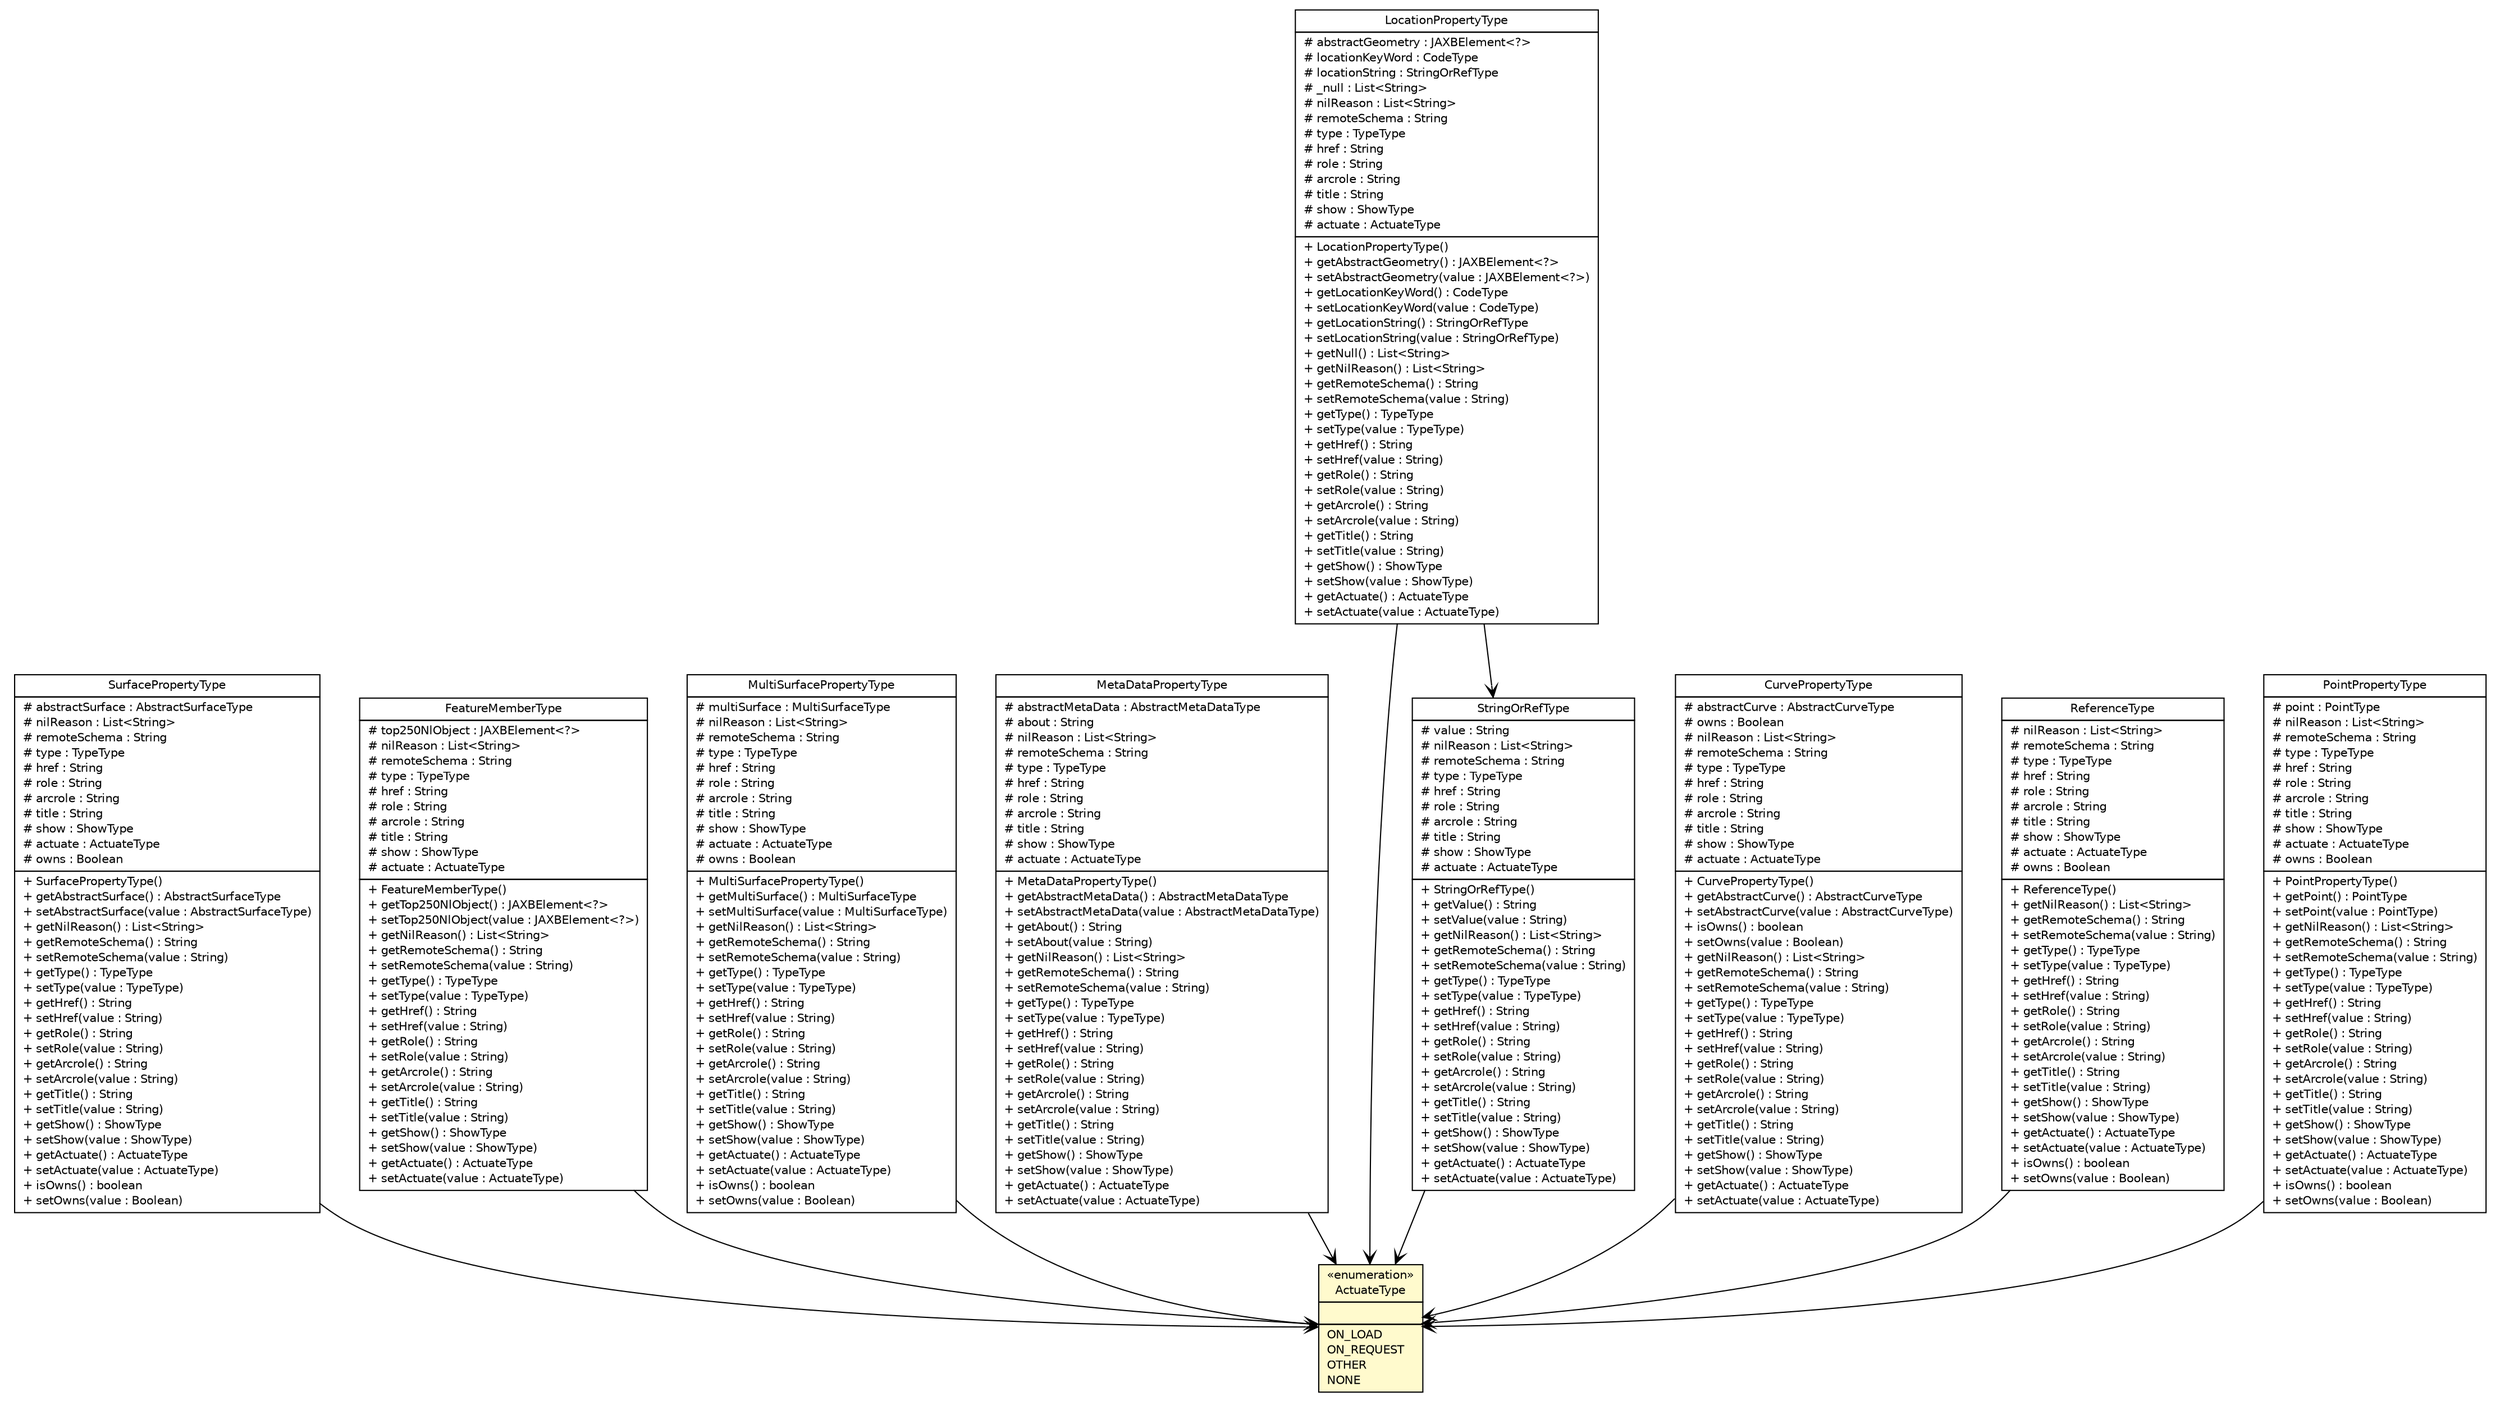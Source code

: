 #!/usr/local/bin/dot
#
# Class diagram 
# Generated by UMLGraph version R5_6-24-gf6e263 (http://www.umlgraph.org/)
#

digraph G {
	edge [fontname="Helvetica",fontsize=10,labelfontname="Helvetica",labelfontsize=10];
	node [fontname="Helvetica",fontsize=10,shape=plaintext];
	nodesep=0.25;
	ranksep=0.5;
	// nl.b3p.topnl.top250nl.SurfacePropertyType
	c5262 [label=<<table title="nl.b3p.topnl.top250nl.SurfacePropertyType" border="0" cellborder="1" cellspacing="0" cellpadding="2" port="p" href="./SurfacePropertyType.html">
		<tr><td><table border="0" cellspacing="0" cellpadding="1">
<tr><td align="center" balign="center"> SurfacePropertyType </td></tr>
		</table></td></tr>
		<tr><td><table border="0" cellspacing="0" cellpadding="1">
<tr><td align="left" balign="left"> # abstractSurface : AbstractSurfaceType </td></tr>
<tr><td align="left" balign="left"> # nilReason : List&lt;String&gt; </td></tr>
<tr><td align="left" balign="left"> # remoteSchema : String </td></tr>
<tr><td align="left" balign="left"> # type : TypeType </td></tr>
<tr><td align="left" balign="left"> # href : String </td></tr>
<tr><td align="left" balign="left"> # role : String </td></tr>
<tr><td align="left" balign="left"> # arcrole : String </td></tr>
<tr><td align="left" balign="left"> # title : String </td></tr>
<tr><td align="left" balign="left"> # show : ShowType </td></tr>
<tr><td align="left" balign="left"> # actuate : ActuateType </td></tr>
<tr><td align="left" balign="left"> # owns : Boolean </td></tr>
		</table></td></tr>
		<tr><td><table border="0" cellspacing="0" cellpadding="1">
<tr><td align="left" balign="left"> + SurfacePropertyType() </td></tr>
<tr><td align="left" balign="left"> + getAbstractSurface() : AbstractSurfaceType </td></tr>
<tr><td align="left" balign="left"> + setAbstractSurface(value : AbstractSurfaceType) </td></tr>
<tr><td align="left" balign="left"> + getNilReason() : List&lt;String&gt; </td></tr>
<tr><td align="left" balign="left"> + getRemoteSchema() : String </td></tr>
<tr><td align="left" balign="left"> + setRemoteSchema(value : String) </td></tr>
<tr><td align="left" balign="left"> + getType() : TypeType </td></tr>
<tr><td align="left" balign="left"> + setType(value : TypeType) </td></tr>
<tr><td align="left" balign="left"> + getHref() : String </td></tr>
<tr><td align="left" balign="left"> + setHref(value : String) </td></tr>
<tr><td align="left" balign="left"> + getRole() : String </td></tr>
<tr><td align="left" balign="left"> + setRole(value : String) </td></tr>
<tr><td align="left" balign="left"> + getArcrole() : String </td></tr>
<tr><td align="left" balign="left"> + setArcrole(value : String) </td></tr>
<tr><td align="left" balign="left"> + getTitle() : String </td></tr>
<tr><td align="left" balign="left"> + setTitle(value : String) </td></tr>
<tr><td align="left" balign="left"> + getShow() : ShowType </td></tr>
<tr><td align="left" balign="left"> + setShow(value : ShowType) </td></tr>
<tr><td align="left" balign="left"> + getActuate() : ActuateType </td></tr>
<tr><td align="left" balign="left"> + setActuate(value : ActuateType) </td></tr>
<tr><td align="left" balign="left"> + isOwns() : boolean </td></tr>
<tr><td align="left" balign="left"> + setOwns(value : Boolean) </td></tr>
		</table></td></tr>
		</table>>, URL="./SurfacePropertyType.html", fontname="Helvetica", fontcolor="black", fontsize=10.0];
	// nl.b3p.topnl.top250nl.FeatureMemberType
	c5263 [label=<<table title="nl.b3p.topnl.top250nl.FeatureMemberType" border="0" cellborder="1" cellspacing="0" cellpadding="2" port="p" href="./FeatureMemberType.html">
		<tr><td><table border="0" cellspacing="0" cellpadding="1">
<tr><td align="center" balign="center"> FeatureMemberType </td></tr>
		</table></td></tr>
		<tr><td><table border="0" cellspacing="0" cellpadding="1">
<tr><td align="left" balign="left"> # top250NlObject : JAXBElement&lt;?&gt; </td></tr>
<tr><td align="left" balign="left"> # nilReason : List&lt;String&gt; </td></tr>
<tr><td align="left" balign="left"> # remoteSchema : String </td></tr>
<tr><td align="left" balign="left"> # type : TypeType </td></tr>
<tr><td align="left" balign="left"> # href : String </td></tr>
<tr><td align="left" balign="left"> # role : String </td></tr>
<tr><td align="left" balign="left"> # arcrole : String </td></tr>
<tr><td align="left" balign="left"> # title : String </td></tr>
<tr><td align="left" balign="left"> # show : ShowType </td></tr>
<tr><td align="left" balign="left"> # actuate : ActuateType </td></tr>
		</table></td></tr>
		<tr><td><table border="0" cellspacing="0" cellpadding="1">
<tr><td align="left" balign="left"> + FeatureMemberType() </td></tr>
<tr><td align="left" balign="left"> + getTop250NlObject() : JAXBElement&lt;?&gt; </td></tr>
<tr><td align="left" balign="left"> + setTop250NlObject(value : JAXBElement&lt;?&gt;) </td></tr>
<tr><td align="left" balign="left"> + getNilReason() : List&lt;String&gt; </td></tr>
<tr><td align="left" balign="left"> + getRemoteSchema() : String </td></tr>
<tr><td align="left" balign="left"> + setRemoteSchema(value : String) </td></tr>
<tr><td align="left" balign="left"> + getType() : TypeType </td></tr>
<tr><td align="left" balign="left"> + setType(value : TypeType) </td></tr>
<tr><td align="left" balign="left"> + getHref() : String </td></tr>
<tr><td align="left" balign="left"> + setHref(value : String) </td></tr>
<tr><td align="left" balign="left"> + getRole() : String </td></tr>
<tr><td align="left" balign="left"> + setRole(value : String) </td></tr>
<tr><td align="left" balign="left"> + getArcrole() : String </td></tr>
<tr><td align="left" balign="left"> + setArcrole(value : String) </td></tr>
<tr><td align="left" balign="left"> + getTitle() : String </td></tr>
<tr><td align="left" balign="left"> + setTitle(value : String) </td></tr>
<tr><td align="left" balign="left"> + getShow() : ShowType </td></tr>
<tr><td align="left" balign="left"> + setShow(value : ShowType) </td></tr>
<tr><td align="left" balign="left"> + getActuate() : ActuateType </td></tr>
<tr><td align="left" balign="left"> + setActuate(value : ActuateType) </td></tr>
		</table></td></tr>
		</table>>, URL="./FeatureMemberType.html", fontname="Helvetica", fontcolor="black", fontsize=10.0];
	// nl.b3p.topnl.top250nl.ActuateType
	c5266 [label=<<table title="nl.b3p.topnl.top250nl.ActuateType" border="0" cellborder="1" cellspacing="0" cellpadding="2" port="p" bgcolor="lemonChiffon" href="./ActuateType.html">
		<tr><td><table border="0" cellspacing="0" cellpadding="1">
<tr><td align="center" balign="center"> &#171;enumeration&#187; </td></tr>
<tr><td align="center" balign="center"> ActuateType </td></tr>
		</table></td></tr>
		<tr><td><table border="0" cellspacing="0" cellpadding="1">
<tr><td align="left" balign="left">  </td></tr>
		</table></td></tr>
		<tr><td><table border="0" cellspacing="0" cellpadding="1">
<tr><td align="left" balign="left"> ON_LOAD </td></tr>
<tr><td align="left" balign="left"> ON_REQUEST </td></tr>
<tr><td align="left" balign="left"> OTHER </td></tr>
<tr><td align="left" balign="left"> NONE </td></tr>
		</table></td></tr>
		</table>>, URL="./ActuateType.html", fontname="Helvetica", fontcolor="black", fontsize=10.0];
	// nl.b3p.topnl.top250nl.MultiSurfacePropertyType
	c5270 [label=<<table title="nl.b3p.topnl.top250nl.MultiSurfacePropertyType" border="0" cellborder="1" cellspacing="0" cellpadding="2" port="p" href="./MultiSurfacePropertyType.html">
		<tr><td><table border="0" cellspacing="0" cellpadding="1">
<tr><td align="center" balign="center"> MultiSurfacePropertyType </td></tr>
		</table></td></tr>
		<tr><td><table border="0" cellspacing="0" cellpadding="1">
<tr><td align="left" balign="left"> # multiSurface : MultiSurfaceType </td></tr>
<tr><td align="left" balign="left"> # nilReason : List&lt;String&gt; </td></tr>
<tr><td align="left" balign="left"> # remoteSchema : String </td></tr>
<tr><td align="left" balign="left"> # type : TypeType </td></tr>
<tr><td align="left" balign="left"> # href : String </td></tr>
<tr><td align="left" balign="left"> # role : String </td></tr>
<tr><td align="left" balign="left"> # arcrole : String </td></tr>
<tr><td align="left" balign="left"> # title : String </td></tr>
<tr><td align="left" balign="left"> # show : ShowType </td></tr>
<tr><td align="left" balign="left"> # actuate : ActuateType </td></tr>
<tr><td align="left" balign="left"> # owns : Boolean </td></tr>
		</table></td></tr>
		<tr><td><table border="0" cellspacing="0" cellpadding="1">
<tr><td align="left" balign="left"> + MultiSurfacePropertyType() </td></tr>
<tr><td align="left" balign="left"> + getMultiSurface() : MultiSurfaceType </td></tr>
<tr><td align="left" balign="left"> + setMultiSurface(value : MultiSurfaceType) </td></tr>
<tr><td align="left" balign="left"> + getNilReason() : List&lt;String&gt; </td></tr>
<tr><td align="left" balign="left"> + getRemoteSchema() : String </td></tr>
<tr><td align="left" balign="left"> + setRemoteSchema(value : String) </td></tr>
<tr><td align="left" balign="left"> + getType() : TypeType </td></tr>
<tr><td align="left" balign="left"> + setType(value : TypeType) </td></tr>
<tr><td align="left" balign="left"> + getHref() : String </td></tr>
<tr><td align="left" balign="left"> + setHref(value : String) </td></tr>
<tr><td align="left" balign="left"> + getRole() : String </td></tr>
<tr><td align="left" balign="left"> + setRole(value : String) </td></tr>
<tr><td align="left" balign="left"> + getArcrole() : String </td></tr>
<tr><td align="left" balign="left"> + setArcrole(value : String) </td></tr>
<tr><td align="left" balign="left"> + getTitle() : String </td></tr>
<tr><td align="left" balign="left"> + setTitle(value : String) </td></tr>
<tr><td align="left" balign="left"> + getShow() : ShowType </td></tr>
<tr><td align="left" balign="left"> + setShow(value : ShowType) </td></tr>
<tr><td align="left" balign="left"> + getActuate() : ActuateType </td></tr>
<tr><td align="left" balign="left"> + setActuate(value : ActuateType) </td></tr>
<tr><td align="left" balign="left"> + isOwns() : boolean </td></tr>
<tr><td align="left" balign="left"> + setOwns(value : Boolean) </td></tr>
		</table></td></tr>
		</table>>, URL="./MultiSurfacePropertyType.html", fontname="Helvetica", fontcolor="black", fontsize=10.0];
	// nl.b3p.topnl.top250nl.MetaDataPropertyType
	c5272 [label=<<table title="nl.b3p.topnl.top250nl.MetaDataPropertyType" border="0" cellborder="1" cellspacing="0" cellpadding="2" port="p" href="./MetaDataPropertyType.html">
		<tr><td><table border="0" cellspacing="0" cellpadding="1">
<tr><td align="center" balign="center"> MetaDataPropertyType </td></tr>
		</table></td></tr>
		<tr><td><table border="0" cellspacing="0" cellpadding="1">
<tr><td align="left" balign="left"> # abstractMetaData : AbstractMetaDataType </td></tr>
<tr><td align="left" balign="left"> # about : String </td></tr>
<tr><td align="left" balign="left"> # nilReason : List&lt;String&gt; </td></tr>
<tr><td align="left" balign="left"> # remoteSchema : String </td></tr>
<tr><td align="left" balign="left"> # type : TypeType </td></tr>
<tr><td align="left" balign="left"> # href : String </td></tr>
<tr><td align="left" balign="left"> # role : String </td></tr>
<tr><td align="left" balign="left"> # arcrole : String </td></tr>
<tr><td align="left" balign="left"> # title : String </td></tr>
<tr><td align="left" balign="left"> # show : ShowType </td></tr>
<tr><td align="left" balign="left"> # actuate : ActuateType </td></tr>
		</table></td></tr>
		<tr><td><table border="0" cellspacing="0" cellpadding="1">
<tr><td align="left" balign="left"> + MetaDataPropertyType() </td></tr>
<tr><td align="left" balign="left"> + getAbstractMetaData() : AbstractMetaDataType </td></tr>
<tr><td align="left" balign="left"> + setAbstractMetaData(value : AbstractMetaDataType) </td></tr>
<tr><td align="left" balign="left"> + getAbout() : String </td></tr>
<tr><td align="left" balign="left"> + setAbout(value : String) </td></tr>
<tr><td align="left" balign="left"> + getNilReason() : List&lt;String&gt; </td></tr>
<tr><td align="left" balign="left"> + getRemoteSchema() : String </td></tr>
<tr><td align="left" balign="left"> + setRemoteSchema(value : String) </td></tr>
<tr><td align="left" balign="left"> + getType() : TypeType </td></tr>
<tr><td align="left" balign="left"> + setType(value : TypeType) </td></tr>
<tr><td align="left" balign="left"> + getHref() : String </td></tr>
<tr><td align="left" balign="left"> + setHref(value : String) </td></tr>
<tr><td align="left" balign="left"> + getRole() : String </td></tr>
<tr><td align="left" balign="left"> + setRole(value : String) </td></tr>
<tr><td align="left" balign="left"> + getArcrole() : String </td></tr>
<tr><td align="left" balign="left"> + setArcrole(value : String) </td></tr>
<tr><td align="left" balign="left"> + getTitle() : String </td></tr>
<tr><td align="left" balign="left"> + setTitle(value : String) </td></tr>
<tr><td align="left" balign="left"> + getShow() : ShowType </td></tr>
<tr><td align="left" balign="left"> + setShow(value : ShowType) </td></tr>
<tr><td align="left" balign="left"> + getActuate() : ActuateType </td></tr>
<tr><td align="left" balign="left"> + setActuate(value : ActuateType) </td></tr>
		</table></td></tr>
		</table>>, URL="./MetaDataPropertyType.html", fontname="Helvetica", fontcolor="black", fontsize=10.0];
	// nl.b3p.topnl.top250nl.LocationPropertyType
	c5285 [label=<<table title="nl.b3p.topnl.top250nl.LocationPropertyType" border="0" cellborder="1" cellspacing="0" cellpadding="2" port="p" href="./LocationPropertyType.html">
		<tr><td><table border="0" cellspacing="0" cellpadding="1">
<tr><td align="center" balign="center"> LocationPropertyType </td></tr>
		</table></td></tr>
		<tr><td><table border="0" cellspacing="0" cellpadding="1">
<tr><td align="left" balign="left"> # abstractGeometry : JAXBElement&lt;?&gt; </td></tr>
<tr><td align="left" balign="left"> # locationKeyWord : CodeType </td></tr>
<tr><td align="left" balign="left"> # locationString : StringOrRefType </td></tr>
<tr><td align="left" balign="left"> # _null : List&lt;String&gt; </td></tr>
<tr><td align="left" balign="left"> # nilReason : List&lt;String&gt; </td></tr>
<tr><td align="left" balign="left"> # remoteSchema : String </td></tr>
<tr><td align="left" balign="left"> # type : TypeType </td></tr>
<tr><td align="left" balign="left"> # href : String </td></tr>
<tr><td align="left" balign="left"> # role : String </td></tr>
<tr><td align="left" balign="left"> # arcrole : String </td></tr>
<tr><td align="left" balign="left"> # title : String </td></tr>
<tr><td align="left" balign="left"> # show : ShowType </td></tr>
<tr><td align="left" balign="left"> # actuate : ActuateType </td></tr>
		</table></td></tr>
		<tr><td><table border="0" cellspacing="0" cellpadding="1">
<tr><td align="left" balign="left"> + LocationPropertyType() </td></tr>
<tr><td align="left" balign="left"> + getAbstractGeometry() : JAXBElement&lt;?&gt; </td></tr>
<tr><td align="left" balign="left"> + setAbstractGeometry(value : JAXBElement&lt;?&gt;) </td></tr>
<tr><td align="left" balign="left"> + getLocationKeyWord() : CodeType </td></tr>
<tr><td align="left" balign="left"> + setLocationKeyWord(value : CodeType) </td></tr>
<tr><td align="left" balign="left"> + getLocationString() : StringOrRefType </td></tr>
<tr><td align="left" balign="left"> + setLocationString(value : StringOrRefType) </td></tr>
<tr><td align="left" balign="left"> + getNull() : List&lt;String&gt; </td></tr>
<tr><td align="left" balign="left"> + getNilReason() : List&lt;String&gt; </td></tr>
<tr><td align="left" balign="left"> + getRemoteSchema() : String </td></tr>
<tr><td align="left" balign="left"> + setRemoteSchema(value : String) </td></tr>
<tr><td align="left" balign="left"> + getType() : TypeType </td></tr>
<tr><td align="left" balign="left"> + setType(value : TypeType) </td></tr>
<tr><td align="left" balign="left"> + getHref() : String </td></tr>
<tr><td align="left" balign="left"> + setHref(value : String) </td></tr>
<tr><td align="left" balign="left"> + getRole() : String </td></tr>
<tr><td align="left" balign="left"> + setRole(value : String) </td></tr>
<tr><td align="left" balign="left"> + getArcrole() : String </td></tr>
<tr><td align="left" balign="left"> + setArcrole(value : String) </td></tr>
<tr><td align="left" balign="left"> + getTitle() : String </td></tr>
<tr><td align="left" balign="left"> + setTitle(value : String) </td></tr>
<tr><td align="left" balign="left"> + getShow() : ShowType </td></tr>
<tr><td align="left" balign="left"> + setShow(value : ShowType) </td></tr>
<tr><td align="left" balign="left"> + getActuate() : ActuateType </td></tr>
<tr><td align="left" balign="left"> + setActuate(value : ActuateType) </td></tr>
		</table></td></tr>
		</table>>, URL="./LocationPropertyType.html", fontname="Helvetica", fontcolor="black", fontsize=10.0];
	// nl.b3p.topnl.top250nl.CurvePropertyType
	c5294 [label=<<table title="nl.b3p.topnl.top250nl.CurvePropertyType" border="0" cellborder="1" cellspacing="0" cellpadding="2" port="p" href="./CurvePropertyType.html">
		<tr><td><table border="0" cellspacing="0" cellpadding="1">
<tr><td align="center" balign="center"> CurvePropertyType </td></tr>
		</table></td></tr>
		<tr><td><table border="0" cellspacing="0" cellpadding="1">
<tr><td align="left" balign="left"> # abstractCurve : AbstractCurveType </td></tr>
<tr><td align="left" balign="left"> # owns : Boolean </td></tr>
<tr><td align="left" balign="left"> # nilReason : List&lt;String&gt; </td></tr>
<tr><td align="left" balign="left"> # remoteSchema : String </td></tr>
<tr><td align="left" balign="left"> # type : TypeType </td></tr>
<tr><td align="left" balign="left"> # href : String </td></tr>
<tr><td align="left" balign="left"> # role : String </td></tr>
<tr><td align="left" balign="left"> # arcrole : String </td></tr>
<tr><td align="left" balign="left"> # title : String </td></tr>
<tr><td align="left" balign="left"> # show : ShowType </td></tr>
<tr><td align="left" balign="left"> # actuate : ActuateType </td></tr>
		</table></td></tr>
		<tr><td><table border="0" cellspacing="0" cellpadding="1">
<tr><td align="left" balign="left"> + CurvePropertyType() </td></tr>
<tr><td align="left" balign="left"> + getAbstractCurve() : AbstractCurveType </td></tr>
<tr><td align="left" balign="left"> + setAbstractCurve(value : AbstractCurveType) </td></tr>
<tr><td align="left" balign="left"> + isOwns() : boolean </td></tr>
<tr><td align="left" balign="left"> + setOwns(value : Boolean) </td></tr>
<tr><td align="left" balign="left"> + getNilReason() : List&lt;String&gt; </td></tr>
<tr><td align="left" balign="left"> + getRemoteSchema() : String </td></tr>
<tr><td align="left" balign="left"> + setRemoteSchema(value : String) </td></tr>
<tr><td align="left" balign="left"> + getType() : TypeType </td></tr>
<tr><td align="left" balign="left"> + setType(value : TypeType) </td></tr>
<tr><td align="left" balign="left"> + getHref() : String </td></tr>
<tr><td align="left" balign="left"> + setHref(value : String) </td></tr>
<tr><td align="left" balign="left"> + getRole() : String </td></tr>
<tr><td align="left" balign="left"> + setRole(value : String) </td></tr>
<tr><td align="left" balign="left"> + getArcrole() : String </td></tr>
<tr><td align="left" balign="left"> + setArcrole(value : String) </td></tr>
<tr><td align="left" balign="left"> + getTitle() : String </td></tr>
<tr><td align="left" balign="left"> + setTitle(value : String) </td></tr>
<tr><td align="left" balign="left"> + getShow() : ShowType </td></tr>
<tr><td align="left" balign="left"> + setShow(value : ShowType) </td></tr>
<tr><td align="left" balign="left"> + getActuate() : ActuateType </td></tr>
<tr><td align="left" balign="left"> + setActuate(value : ActuateType) </td></tr>
		</table></td></tr>
		</table>>, URL="./CurvePropertyType.html", fontname="Helvetica", fontcolor="black", fontsize=10.0];
	// nl.b3p.topnl.top250nl.StringOrRefType
	c5301 [label=<<table title="nl.b3p.topnl.top250nl.StringOrRefType" border="0" cellborder="1" cellspacing="0" cellpadding="2" port="p" href="./StringOrRefType.html">
		<tr><td><table border="0" cellspacing="0" cellpadding="1">
<tr><td align="center" balign="center"> StringOrRefType </td></tr>
		</table></td></tr>
		<tr><td><table border="0" cellspacing="0" cellpadding="1">
<tr><td align="left" balign="left"> # value : String </td></tr>
<tr><td align="left" balign="left"> # nilReason : List&lt;String&gt; </td></tr>
<tr><td align="left" balign="left"> # remoteSchema : String </td></tr>
<tr><td align="left" balign="left"> # type : TypeType </td></tr>
<tr><td align="left" balign="left"> # href : String </td></tr>
<tr><td align="left" balign="left"> # role : String </td></tr>
<tr><td align="left" balign="left"> # arcrole : String </td></tr>
<tr><td align="left" balign="left"> # title : String </td></tr>
<tr><td align="left" balign="left"> # show : ShowType </td></tr>
<tr><td align="left" balign="left"> # actuate : ActuateType </td></tr>
		</table></td></tr>
		<tr><td><table border="0" cellspacing="0" cellpadding="1">
<tr><td align="left" balign="left"> + StringOrRefType() </td></tr>
<tr><td align="left" balign="left"> + getValue() : String </td></tr>
<tr><td align="left" balign="left"> + setValue(value : String) </td></tr>
<tr><td align="left" balign="left"> + getNilReason() : List&lt;String&gt; </td></tr>
<tr><td align="left" balign="left"> + getRemoteSchema() : String </td></tr>
<tr><td align="left" balign="left"> + setRemoteSchema(value : String) </td></tr>
<tr><td align="left" balign="left"> + getType() : TypeType </td></tr>
<tr><td align="left" balign="left"> + setType(value : TypeType) </td></tr>
<tr><td align="left" balign="left"> + getHref() : String </td></tr>
<tr><td align="left" balign="left"> + setHref(value : String) </td></tr>
<tr><td align="left" balign="left"> + getRole() : String </td></tr>
<tr><td align="left" balign="left"> + setRole(value : String) </td></tr>
<tr><td align="left" balign="left"> + getArcrole() : String </td></tr>
<tr><td align="left" balign="left"> + setArcrole(value : String) </td></tr>
<tr><td align="left" balign="left"> + getTitle() : String </td></tr>
<tr><td align="left" balign="left"> + setTitle(value : String) </td></tr>
<tr><td align="left" balign="left"> + getShow() : ShowType </td></tr>
<tr><td align="left" balign="left"> + setShow(value : ShowType) </td></tr>
<tr><td align="left" balign="left"> + getActuate() : ActuateType </td></tr>
<tr><td align="left" balign="left"> + setActuate(value : ActuateType) </td></tr>
		</table></td></tr>
		</table>>, URL="./StringOrRefType.html", fontname="Helvetica", fontcolor="black", fontsize=10.0];
	// nl.b3p.topnl.top250nl.ReferenceType
	c5303 [label=<<table title="nl.b3p.topnl.top250nl.ReferenceType" border="0" cellborder="1" cellspacing="0" cellpadding="2" port="p" href="./ReferenceType.html">
		<tr><td><table border="0" cellspacing="0" cellpadding="1">
<tr><td align="center" balign="center"> ReferenceType </td></tr>
		</table></td></tr>
		<tr><td><table border="0" cellspacing="0" cellpadding="1">
<tr><td align="left" balign="left"> # nilReason : List&lt;String&gt; </td></tr>
<tr><td align="left" balign="left"> # remoteSchema : String </td></tr>
<tr><td align="left" balign="left"> # type : TypeType </td></tr>
<tr><td align="left" balign="left"> # href : String </td></tr>
<tr><td align="left" balign="left"> # role : String </td></tr>
<tr><td align="left" balign="left"> # arcrole : String </td></tr>
<tr><td align="left" balign="left"> # title : String </td></tr>
<tr><td align="left" balign="left"> # show : ShowType </td></tr>
<tr><td align="left" balign="left"> # actuate : ActuateType </td></tr>
<tr><td align="left" balign="left"> # owns : Boolean </td></tr>
		</table></td></tr>
		<tr><td><table border="0" cellspacing="0" cellpadding="1">
<tr><td align="left" balign="left"> + ReferenceType() </td></tr>
<tr><td align="left" balign="left"> + getNilReason() : List&lt;String&gt; </td></tr>
<tr><td align="left" balign="left"> + getRemoteSchema() : String </td></tr>
<tr><td align="left" balign="left"> + setRemoteSchema(value : String) </td></tr>
<tr><td align="left" balign="left"> + getType() : TypeType </td></tr>
<tr><td align="left" balign="left"> + setType(value : TypeType) </td></tr>
<tr><td align="left" balign="left"> + getHref() : String </td></tr>
<tr><td align="left" balign="left"> + setHref(value : String) </td></tr>
<tr><td align="left" balign="left"> + getRole() : String </td></tr>
<tr><td align="left" balign="left"> + setRole(value : String) </td></tr>
<tr><td align="left" balign="left"> + getArcrole() : String </td></tr>
<tr><td align="left" balign="left"> + setArcrole(value : String) </td></tr>
<tr><td align="left" balign="left"> + getTitle() : String </td></tr>
<tr><td align="left" balign="left"> + setTitle(value : String) </td></tr>
<tr><td align="left" balign="left"> + getShow() : ShowType </td></tr>
<tr><td align="left" balign="left"> + setShow(value : ShowType) </td></tr>
<tr><td align="left" balign="left"> + getActuate() : ActuateType </td></tr>
<tr><td align="left" balign="left"> + setActuate(value : ActuateType) </td></tr>
<tr><td align="left" balign="left"> + isOwns() : boolean </td></tr>
<tr><td align="left" balign="left"> + setOwns(value : Boolean) </td></tr>
		</table></td></tr>
		</table>>, URL="./ReferenceType.html", fontname="Helvetica", fontcolor="black", fontsize=10.0];
	// nl.b3p.topnl.top250nl.PointPropertyType
	c5304 [label=<<table title="nl.b3p.topnl.top250nl.PointPropertyType" border="0" cellborder="1" cellspacing="0" cellpadding="2" port="p" href="./PointPropertyType.html">
		<tr><td><table border="0" cellspacing="0" cellpadding="1">
<tr><td align="center" balign="center"> PointPropertyType </td></tr>
		</table></td></tr>
		<tr><td><table border="0" cellspacing="0" cellpadding="1">
<tr><td align="left" balign="left"> # point : PointType </td></tr>
<tr><td align="left" balign="left"> # nilReason : List&lt;String&gt; </td></tr>
<tr><td align="left" balign="left"> # remoteSchema : String </td></tr>
<tr><td align="left" balign="left"> # type : TypeType </td></tr>
<tr><td align="left" balign="left"> # href : String </td></tr>
<tr><td align="left" balign="left"> # role : String </td></tr>
<tr><td align="left" balign="left"> # arcrole : String </td></tr>
<tr><td align="left" balign="left"> # title : String </td></tr>
<tr><td align="left" balign="left"> # show : ShowType </td></tr>
<tr><td align="left" balign="left"> # actuate : ActuateType </td></tr>
<tr><td align="left" balign="left"> # owns : Boolean </td></tr>
		</table></td></tr>
		<tr><td><table border="0" cellspacing="0" cellpadding="1">
<tr><td align="left" balign="left"> + PointPropertyType() </td></tr>
<tr><td align="left" balign="left"> + getPoint() : PointType </td></tr>
<tr><td align="left" balign="left"> + setPoint(value : PointType) </td></tr>
<tr><td align="left" balign="left"> + getNilReason() : List&lt;String&gt; </td></tr>
<tr><td align="left" balign="left"> + getRemoteSchema() : String </td></tr>
<tr><td align="left" balign="left"> + setRemoteSchema(value : String) </td></tr>
<tr><td align="left" balign="left"> + getType() : TypeType </td></tr>
<tr><td align="left" balign="left"> + setType(value : TypeType) </td></tr>
<tr><td align="left" balign="left"> + getHref() : String </td></tr>
<tr><td align="left" balign="left"> + setHref(value : String) </td></tr>
<tr><td align="left" balign="left"> + getRole() : String </td></tr>
<tr><td align="left" balign="left"> + setRole(value : String) </td></tr>
<tr><td align="left" balign="left"> + getArcrole() : String </td></tr>
<tr><td align="left" balign="left"> + setArcrole(value : String) </td></tr>
<tr><td align="left" balign="left"> + getTitle() : String </td></tr>
<tr><td align="left" balign="left"> + setTitle(value : String) </td></tr>
<tr><td align="left" balign="left"> + getShow() : ShowType </td></tr>
<tr><td align="left" balign="left"> + setShow(value : ShowType) </td></tr>
<tr><td align="left" balign="left"> + getActuate() : ActuateType </td></tr>
<tr><td align="left" balign="left"> + setActuate(value : ActuateType) </td></tr>
<tr><td align="left" balign="left"> + isOwns() : boolean </td></tr>
<tr><td align="left" balign="left"> + setOwns(value : Boolean) </td></tr>
		</table></td></tr>
		</table>>, URL="./PointPropertyType.html", fontname="Helvetica", fontcolor="black", fontsize=10.0];
	// nl.b3p.topnl.top250nl.SurfacePropertyType NAVASSOC nl.b3p.topnl.top250nl.ActuateType
	c5262:p -> c5266:p [taillabel="", label="", headlabel="", fontname="Helvetica", fontcolor="black", fontsize=10.0, color="black", arrowhead=open];
	// nl.b3p.topnl.top250nl.FeatureMemberType NAVASSOC nl.b3p.topnl.top250nl.ActuateType
	c5263:p -> c5266:p [taillabel="", label="", headlabel="", fontname="Helvetica", fontcolor="black", fontsize=10.0, color="black", arrowhead=open];
	// nl.b3p.topnl.top250nl.MultiSurfacePropertyType NAVASSOC nl.b3p.topnl.top250nl.ActuateType
	c5270:p -> c5266:p [taillabel="", label="", headlabel="", fontname="Helvetica", fontcolor="black", fontsize=10.0, color="black", arrowhead=open];
	// nl.b3p.topnl.top250nl.MetaDataPropertyType NAVASSOC nl.b3p.topnl.top250nl.ActuateType
	c5272:p -> c5266:p [taillabel="", label="", headlabel="", fontname="Helvetica", fontcolor="black", fontsize=10.0, color="black", arrowhead=open];
	// nl.b3p.topnl.top250nl.LocationPropertyType NAVASSOC nl.b3p.topnl.top250nl.StringOrRefType
	c5285:p -> c5301:p [taillabel="", label="", headlabel="", fontname="Helvetica", fontcolor="black", fontsize=10.0, color="black", arrowhead=open];
	// nl.b3p.topnl.top250nl.LocationPropertyType NAVASSOC nl.b3p.topnl.top250nl.ActuateType
	c5285:p -> c5266:p [taillabel="", label="", headlabel="", fontname="Helvetica", fontcolor="black", fontsize=10.0, color="black", arrowhead=open];
	// nl.b3p.topnl.top250nl.CurvePropertyType NAVASSOC nl.b3p.topnl.top250nl.ActuateType
	c5294:p -> c5266:p [taillabel="", label="", headlabel="", fontname="Helvetica", fontcolor="black", fontsize=10.0, color="black", arrowhead=open];
	// nl.b3p.topnl.top250nl.StringOrRefType NAVASSOC nl.b3p.topnl.top250nl.ActuateType
	c5301:p -> c5266:p [taillabel="", label="", headlabel="", fontname="Helvetica", fontcolor="black", fontsize=10.0, color="black", arrowhead=open];
	// nl.b3p.topnl.top250nl.ReferenceType NAVASSOC nl.b3p.topnl.top250nl.ActuateType
	c5303:p -> c5266:p [taillabel="", label="", headlabel="", fontname="Helvetica", fontcolor="black", fontsize=10.0, color="black", arrowhead=open];
	// nl.b3p.topnl.top250nl.PointPropertyType NAVASSOC nl.b3p.topnl.top250nl.ActuateType
	c5304:p -> c5266:p [taillabel="", label="", headlabel="", fontname="Helvetica", fontcolor="black", fontsize=10.0, color="black", arrowhead=open];
}

